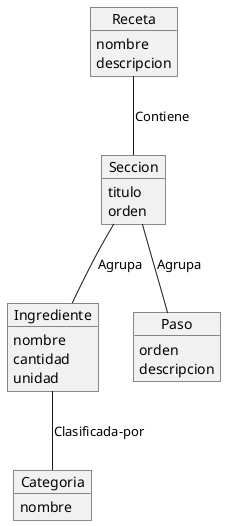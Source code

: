 @startuml

object Receta {
  nombre
  descripcion
}

object Seccion {
  titulo
  orden
}

object Ingrediente {
  nombre
  cantidad
  unidad
}

object Paso {
  orden
  descripcion
}

object Categoria {
  nombre
}

Receta -- Seccion : Contiene
Seccion -- Ingrediente : Agrupa
Seccion -- Paso : Agrupa
Ingrediente -- Categoria : Clasificada-por

@enduml